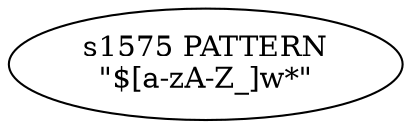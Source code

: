 
  digraph metavariable {
  
    rankdir=LR;
  
    s1575 [label="s1575 PATTERN\n\"\$[a-zA-Z_]\w*\""];
  
  }
  